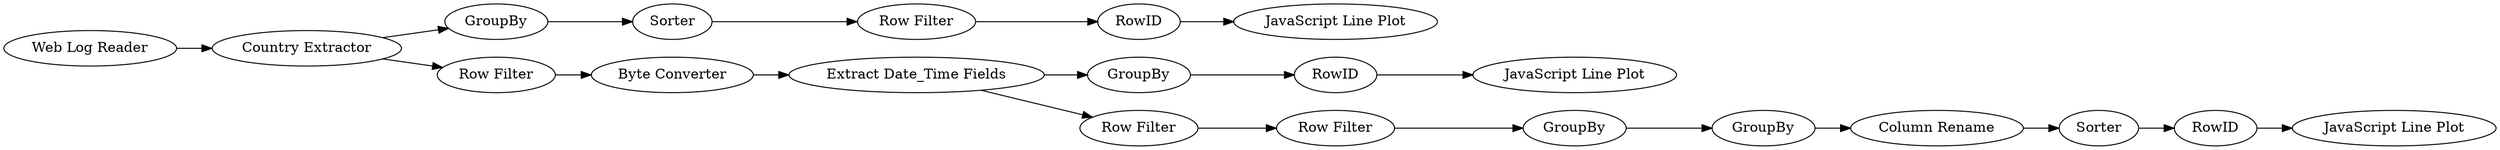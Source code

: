 digraph {
	44 [label="Country Extractor"]
	45 [label=GroupBy]
	46 [label=Sorter]
	47 [label="Row Filter"]
	48 [label=RowID]
	49 [label="JavaScript Line Plot"]
	50 [label="Row Filter"]
	51 [label="Byte Converter"]
	53 [label=GroupBy]
	54 [label=RowID]
	55 [label="JavaScript Line Plot"]
	56 [label="Row Filter"]
	57 [label="Row Filter"]
	61 [label=GroupBy]
	62 [label="Column Rename"]
	63 [label=Sorter]
	64 [label=RowID]
	65 [label="JavaScript Line Plot"]
	66 [label="Web Log Reader"]
	71 [label=GroupBy]
	72 [label="Extract Date_Time Fields"]
	44 -> 45
	44 -> 50
	45 -> 46
	46 -> 47
	47 -> 48
	48 -> 49
	50 -> 51
	51 -> 72
	53 -> 54
	54 -> 55
	56 -> 57
	57 -> 71
	61 -> 62
	62 -> 63
	63 -> 64
	64 -> 65
	66 -> 44
	71 -> 61
	72 -> 56
	72 -> 53
	rankdir=LR
}
